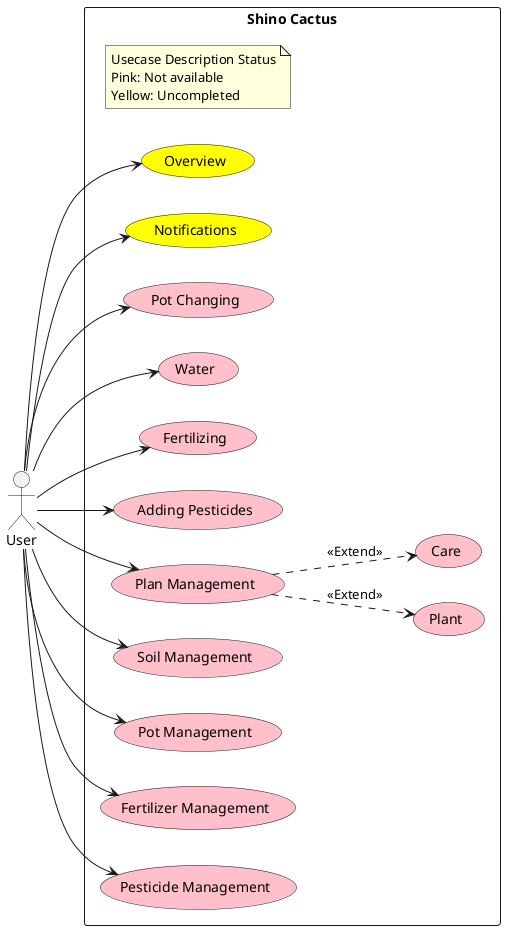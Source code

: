 @startuml Usecase
left to right direction
actor User
rectangle "Shino Cactus" as ShinoCactus{
    note "Usecase Description Status\nPink: Not available\nYellow: Uncompleted" as CommonNote

    usecase Overview #Yellow
    usecase Notifications #Yellow
    usecase "Pot Changing" as PotC #pink
    usecase Water #pink
    usecase Fertilizing #pink 
    usecase "Adding Pesticides" as APesticides #pink
    usecase "Plan Management" as PlanM #pink
    usecase Plant #pink
    usecase Care #pink
    usecase "Soil Management" as SoilM #pink
    usecase "Pot Management" as PotM #pink
    usecase "Fertilizer Management" as FertilizerM #pink
    usecase "Pesticide Management" as PesticideM #pink
}


User --> Overview
User --> Notifications
User --> PotC
User --> Water
User --> Fertilizing
User --> APesticides
User --> PlanM
User --> SoilM
User --> PotM
User --> FertilizerM
User --> PesticideM

PlanM ..> Plant : <<Extend>>
PlanM ..> Care : <<Extend>>


@enduml
